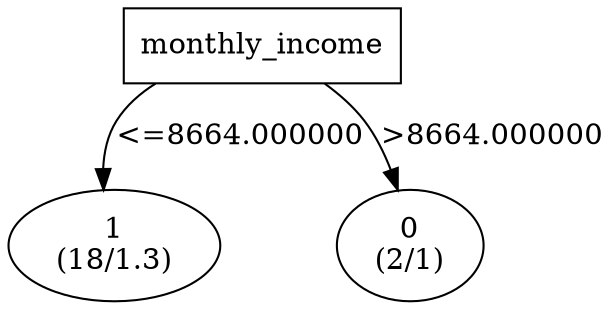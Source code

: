 digraph YaDT {
n0 [ shape=box, label="monthly_income\n"]
n0 -> n1 [label="<=8664.000000"]
n1 [ shape=ellipse, label="1\n(18/1.3)"]
n0 -> n2 [label=">8664.000000"]
n2 [ shape=ellipse, label="0\n(2/1)"]
}
